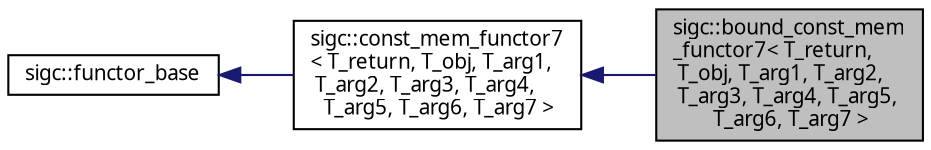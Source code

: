 digraph "sigc::bound_const_mem_functor7&lt; T_return, T_obj, T_arg1, T_arg2, T_arg3, T_arg4, T_arg5, T_arg6, T_arg7 &gt;"
{
  edge [fontname="Sans",fontsize="10",labelfontname="Sans",labelfontsize="10"];
  node [fontname="Sans",fontsize="10",shape=record];
  rankdir="LR";
  Node1 [label="sigc::bound_const_mem\l_functor7\< T_return,\l T_obj, T_arg1, T_arg2,\l T_arg3, T_arg4, T_arg5,\l T_arg6, T_arg7 \>",height=0.2,width=0.4,color="black", fillcolor="grey75", style="filled" fontcolor="black"];
  Node2 -> Node1 [dir="back",color="midnightblue",fontsize="10",style="solid",fontname="Sans"];
  Node2 [label="sigc::const_mem_functor7\l\< T_return, T_obj, T_arg1,\l T_arg2, T_arg3, T_arg4,\l T_arg5, T_arg6, T_arg7 \>",height=0.2,width=0.4,color="black", fillcolor="white", style="filled",URL="$classsigc_1_1const__mem__functor7.html",tooltip="const_mem_functor7 wraps const methods with 7 argument(s)."];
  Node3 -> Node2 [dir="back",color="midnightblue",fontsize="10",style="solid",fontname="Sans"];
  Node3 [label="sigc::functor_base",height=0.2,width=0.4,color="black", fillcolor="white", style="filled",URL="$structsigc_1_1functor__base.html",tooltip="A hint to the compiler."];
}
